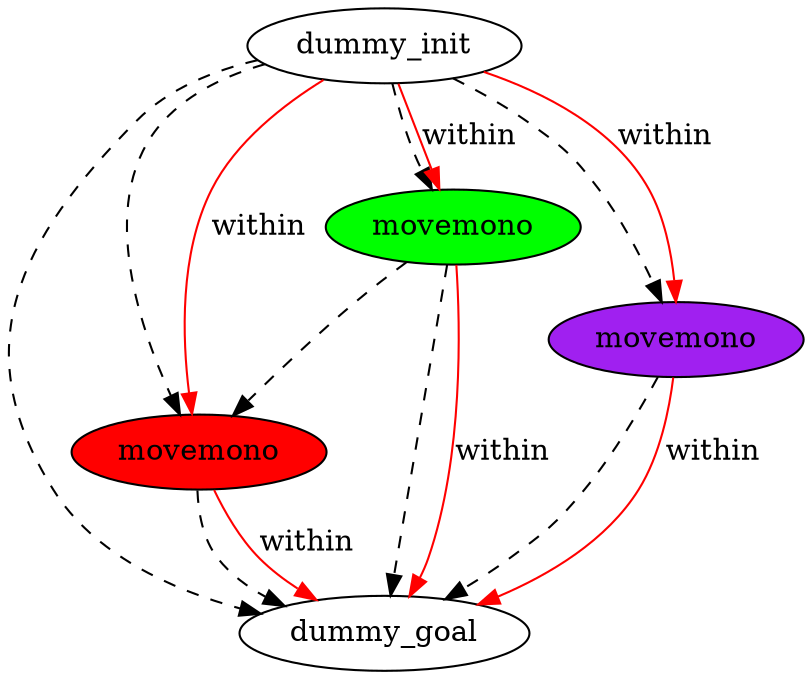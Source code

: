 digraph {
	"f08cb65a-b391-7a74-a9f4-65ef73bbc4c7" [label=dummy_init fillcolor=white style=filled]
	"1a5decc1-ad91-9f7d-4566-b18c052f26b1" [label=dummy_goal fillcolor=white style=filled]
	"2632c7a0-bc52-17ca-91fd-7157fea5d6c5" [label=movemono fillcolor=red style=filled]
	"282b6851-9b87-e89a-45c5-9161a8f5ef5d" [label=movemono fillcolor=green style=filled]
	"9db77647-02a1-6d5f-4f0c-ead98995178b" [label=movemono fillcolor=purple style=filled]
	"f08cb65a-b391-7a74-a9f4-65ef73bbc4c7" -> "1a5decc1-ad91-9f7d-4566-b18c052f26b1" [color=black style=dashed]
	"f08cb65a-b391-7a74-a9f4-65ef73bbc4c7" -> "2632c7a0-bc52-17ca-91fd-7157fea5d6c5" [color=black style=dashed]
	"9db77647-02a1-6d5f-4f0c-ead98995178b" -> "1a5decc1-ad91-9f7d-4566-b18c052f26b1" [color=black style=dashed]
	"2632c7a0-bc52-17ca-91fd-7157fea5d6c5" -> "1a5decc1-ad91-9f7d-4566-b18c052f26b1" [color=black style=dashed]
	"f08cb65a-b391-7a74-a9f4-65ef73bbc4c7" -> "9db77647-02a1-6d5f-4f0c-ead98995178b" [color=black style=dashed]
	"282b6851-9b87-e89a-45c5-9161a8f5ef5d" -> "1a5decc1-ad91-9f7d-4566-b18c052f26b1" [color=black style=dashed]
	"282b6851-9b87-e89a-45c5-9161a8f5ef5d" -> "2632c7a0-bc52-17ca-91fd-7157fea5d6c5" [color=black style=dashed]
	"f08cb65a-b391-7a74-a9f4-65ef73bbc4c7" -> "282b6851-9b87-e89a-45c5-9161a8f5ef5d" [color=black style=dashed]
	"f08cb65a-b391-7a74-a9f4-65ef73bbc4c7" -> "282b6851-9b87-e89a-45c5-9161a8f5ef5d" [label=within color=red]
	"9db77647-02a1-6d5f-4f0c-ead98995178b" -> "1a5decc1-ad91-9f7d-4566-b18c052f26b1" [label=within color=red]
	"282b6851-9b87-e89a-45c5-9161a8f5ef5d" -> "1a5decc1-ad91-9f7d-4566-b18c052f26b1" [label=within color=red]
	"f08cb65a-b391-7a74-a9f4-65ef73bbc4c7" -> "9db77647-02a1-6d5f-4f0c-ead98995178b" [label=within color=red]
	"2632c7a0-bc52-17ca-91fd-7157fea5d6c5" -> "1a5decc1-ad91-9f7d-4566-b18c052f26b1" [label=within color=red]
	"f08cb65a-b391-7a74-a9f4-65ef73bbc4c7" -> "2632c7a0-bc52-17ca-91fd-7157fea5d6c5" [label=within color=red]
}
